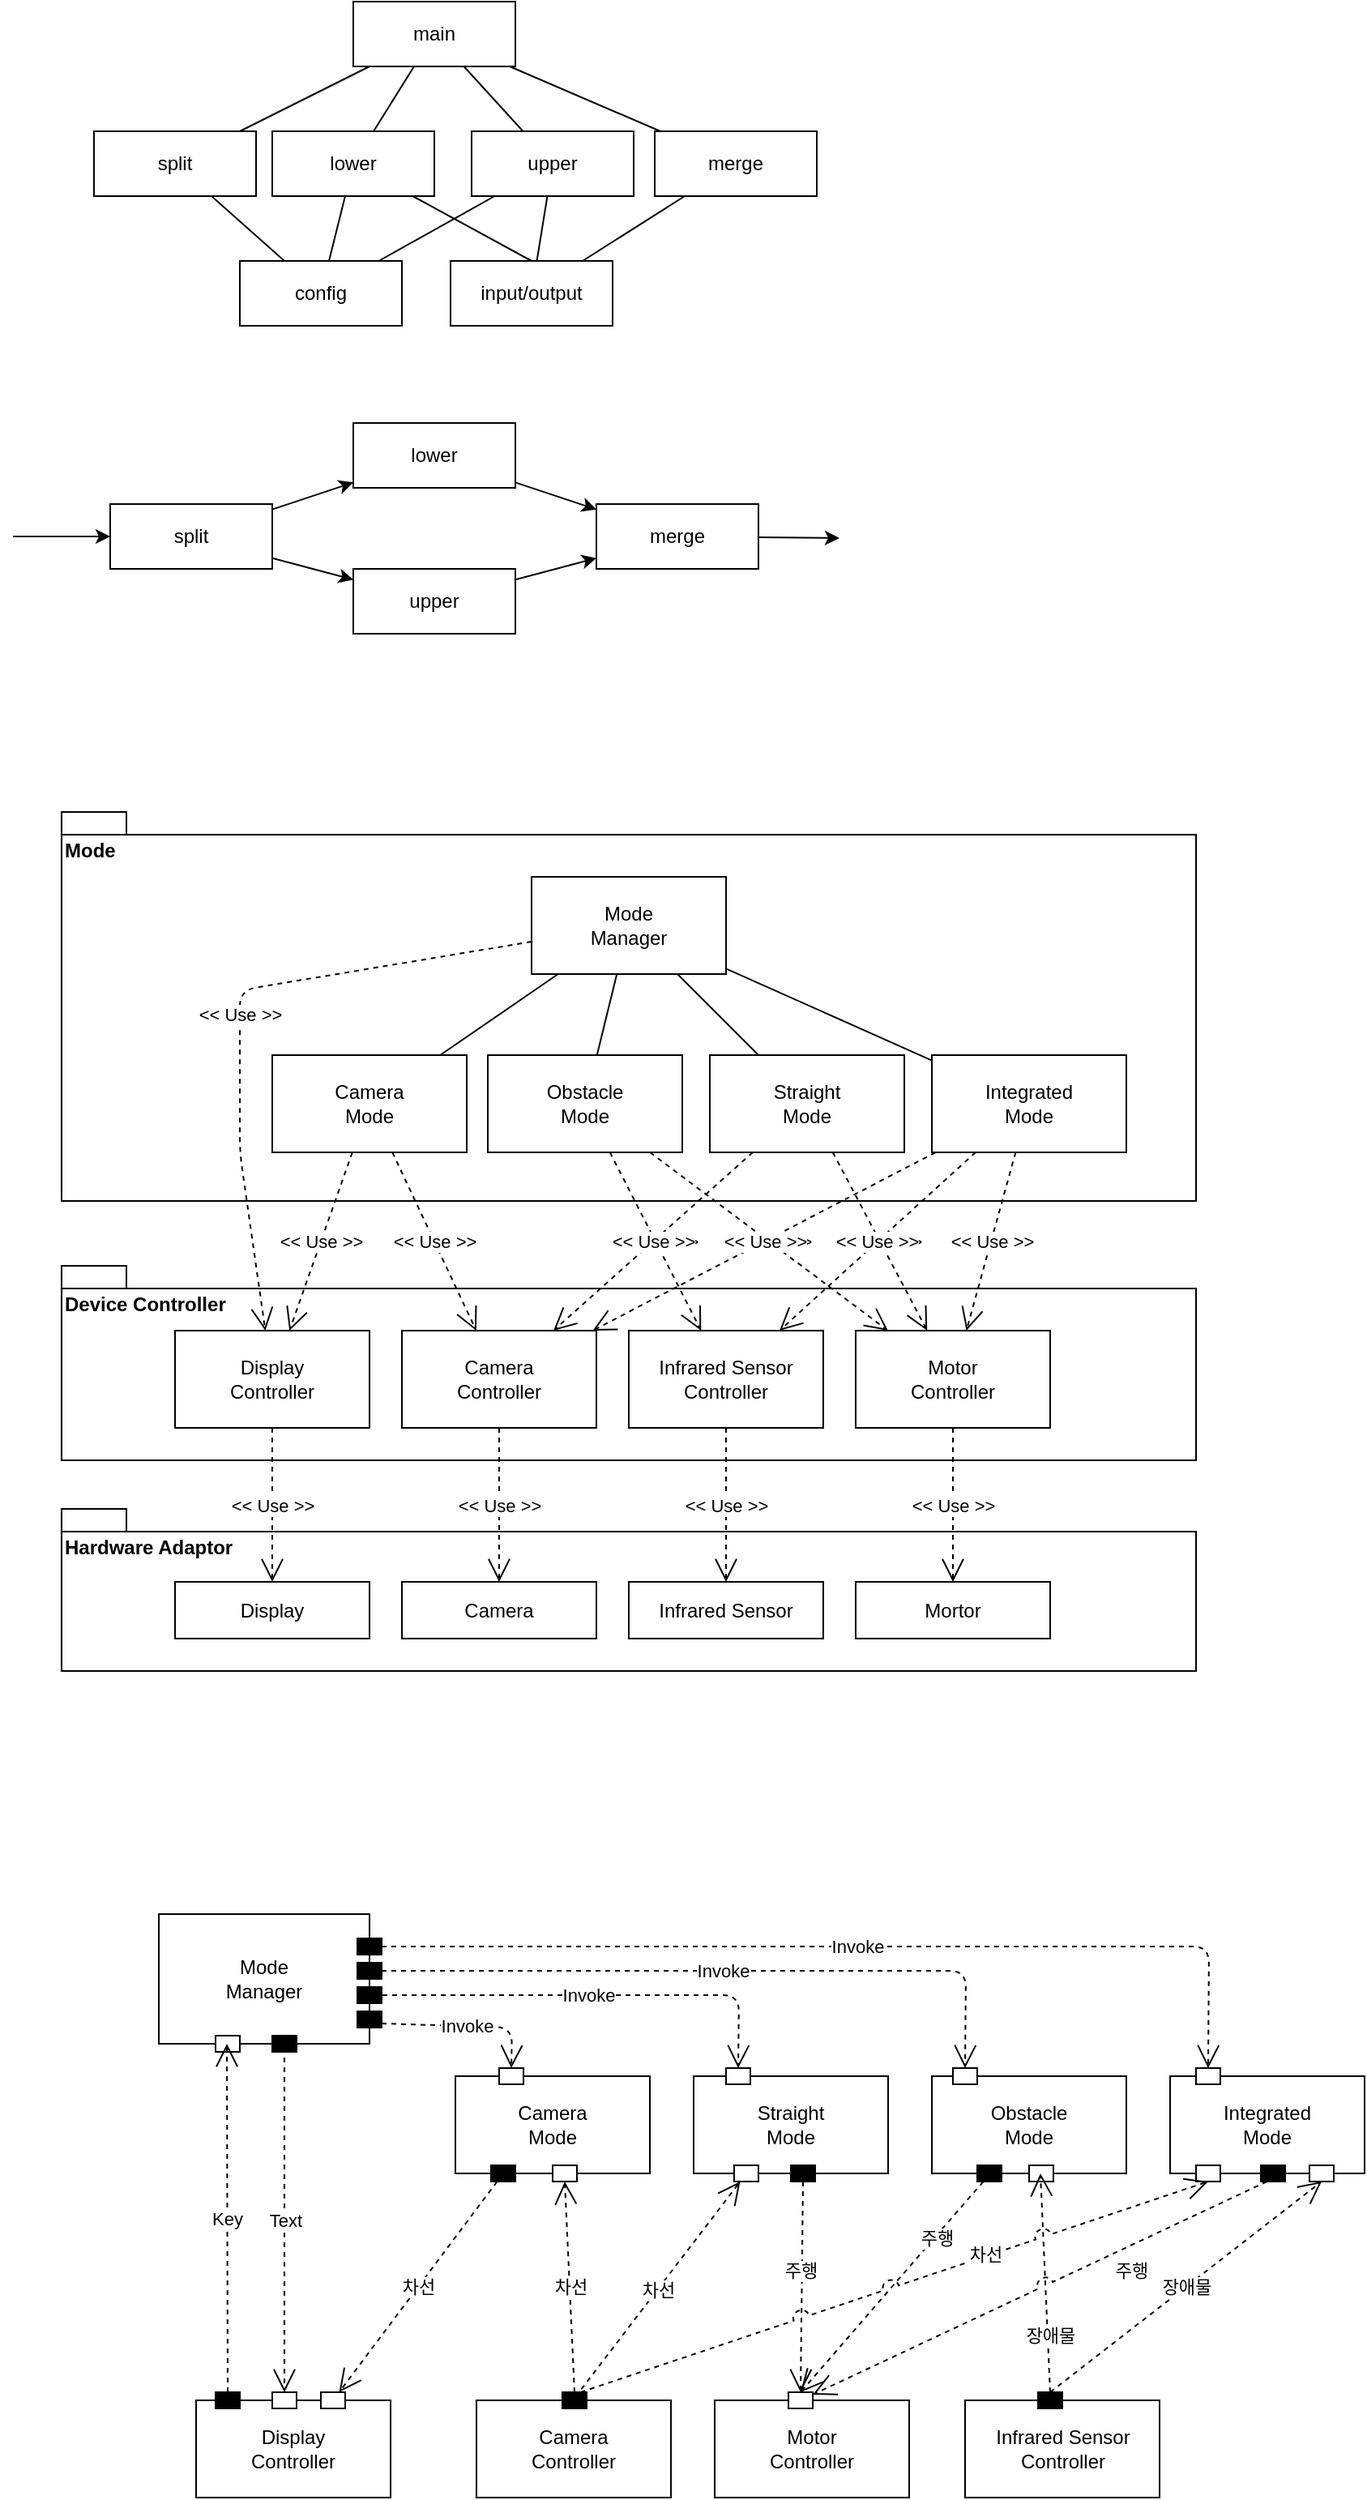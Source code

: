 <mxfile version="12.1.9" type="github" pages="1">
  <diagram id="GqkaJM9YWcRdEgWwe7jv" name="Page-1">
    <mxGraphModel dx="1005" dy="513" grid="1" gridSize="10" guides="1" tooltips="1" connect="1" arrows="1" fold="1" page="1" pageScale="1" pageWidth="827" pageHeight="1169" math="0" shadow="0">
      <root>
        <mxCell id="0"/>
        <mxCell id="1" parent="0"/>
        <mxCell id="NLvDaeGnBo0QT0uKcd2r-38" value="Mode" style="shape=folder;fontStyle=1;spacingTop=10;tabWidth=40;tabHeight=14;tabPosition=left;html=1;verticalAlign=top;align=left;" vertex="1" parent="1">
          <mxGeometry x="90" y="570" width="700" height="240" as="geometry"/>
        </mxCell>
        <mxCell id="NLvDaeGnBo0QT0uKcd2r-1" value="main" style="rounded=0;whiteSpace=wrap;html=1;" vertex="1" parent="1">
          <mxGeometry x="270" y="70" width="100" height="40" as="geometry"/>
        </mxCell>
        <mxCell id="NLvDaeGnBo0QT0uKcd2r-2" value="split" style="rounded=0;whiteSpace=wrap;html=1;" vertex="1" parent="1">
          <mxGeometry x="110" y="150" width="100" height="40" as="geometry"/>
        </mxCell>
        <mxCell id="NLvDaeGnBo0QT0uKcd2r-3" value="lower" style="rounded=0;whiteSpace=wrap;html=1;" vertex="1" parent="1">
          <mxGeometry x="220" y="150" width="100" height="40" as="geometry"/>
        </mxCell>
        <mxCell id="NLvDaeGnBo0QT0uKcd2r-4" value="upper" style="rounded=0;whiteSpace=wrap;html=1;" vertex="1" parent="1">
          <mxGeometry x="343" y="150" width="100" height="40" as="geometry"/>
        </mxCell>
        <mxCell id="NLvDaeGnBo0QT0uKcd2r-5" value="merge" style="rounded=0;whiteSpace=wrap;html=1;" vertex="1" parent="1">
          <mxGeometry x="456" y="150" width="100" height="40" as="geometry"/>
        </mxCell>
        <mxCell id="NLvDaeGnBo0QT0uKcd2r-6" value="config" style="rounded=0;whiteSpace=wrap;html=1;" vertex="1" parent="1">
          <mxGeometry x="200" y="230" width="100" height="40" as="geometry"/>
        </mxCell>
        <mxCell id="NLvDaeGnBo0QT0uKcd2r-7" value="input/output" style="rounded=0;whiteSpace=wrap;html=1;" vertex="1" parent="1">
          <mxGeometry x="330" y="230" width="100" height="40" as="geometry"/>
        </mxCell>
        <mxCell id="NLvDaeGnBo0QT0uKcd2r-12" value="" style="endArrow=none;html=1;" edge="1" parent="1" source="NLvDaeGnBo0QT0uKcd2r-2" target="NLvDaeGnBo0QT0uKcd2r-1">
          <mxGeometry width="50" height="50" relative="1" as="geometry">
            <mxPoint x="130" y="340" as="sourcePoint"/>
            <mxPoint x="180" y="290" as="targetPoint"/>
          </mxGeometry>
        </mxCell>
        <mxCell id="NLvDaeGnBo0QT0uKcd2r-13" value="" style="endArrow=none;html=1;" edge="1" parent="1" source="NLvDaeGnBo0QT0uKcd2r-3" target="NLvDaeGnBo0QT0uKcd2r-1">
          <mxGeometry width="50" height="50" relative="1" as="geometry">
            <mxPoint x="225" y="160" as="sourcePoint"/>
            <mxPoint x="295" y="120" as="targetPoint"/>
          </mxGeometry>
        </mxCell>
        <mxCell id="NLvDaeGnBo0QT0uKcd2r-14" value="" style="endArrow=none;html=1;" edge="1" parent="1" source="NLvDaeGnBo0QT0uKcd2r-4" target="NLvDaeGnBo0QT0uKcd2r-1">
          <mxGeometry width="50" height="50" relative="1" as="geometry">
            <mxPoint x="307.5" y="160" as="sourcePoint"/>
            <mxPoint x="322.5" y="120" as="targetPoint"/>
          </mxGeometry>
        </mxCell>
        <mxCell id="NLvDaeGnBo0QT0uKcd2r-15" value="" style="endArrow=none;html=1;" edge="1" parent="1" source="NLvDaeGnBo0QT0uKcd2r-5" target="NLvDaeGnBo0QT0uKcd2r-1">
          <mxGeometry width="50" height="50" relative="1" as="geometry">
            <mxPoint x="399.75" y="160" as="sourcePoint"/>
            <mxPoint x="353.25" y="120" as="targetPoint"/>
          </mxGeometry>
        </mxCell>
        <mxCell id="NLvDaeGnBo0QT0uKcd2r-16" value="" style="endArrow=none;html=1;" edge="1" parent="1" source="NLvDaeGnBo0QT0uKcd2r-5" target="NLvDaeGnBo0QT0uKcd2r-7">
          <mxGeometry width="50" height="50" relative="1" as="geometry">
            <mxPoint x="466" y="160.583" as="sourcePoint"/>
            <mxPoint x="360" y="119.417" as="targetPoint"/>
          </mxGeometry>
        </mxCell>
        <mxCell id="NLvDaeGnBo0QT0uKcd2r-17" value="" style="endArrow=none;html=1;" edge="1" parent="1" source="NLvDaeGnBo0QT0uKcd2r-4" target="NLvDaeGnBo0QT0uKcd2r-6">
          <mxGeometry width="50" height="50" relative="1" as="geometry">
            <mxPoint x="484.5" y="200" as="sourcePoint"/>
            <mxPoint x="421.5" y="240" as="targetPoint"/>
          </mxGeometry>
        </mxCell>
        <mxCell id="NLvDaeGnBo0QT0uKcd2r-18" value="" style="endArrow=none;html=1;" edge="1" parent="1" source="NLvDaeGnBo0QT0uKcd2r-2" target="NLvDaeGnBo0QT0uKcd2r-6">
          <mxGeometry width="50" height="50" relative="1" as="geometry">
            <mxPoint x="367.25" y="200" as="sourcePoint"/>
            <mxPoint x="295.75" y="240" as="targetPoint"/>
          </mxGeometry>
        </mxCell>
        <mxCell id="NLvDaeGnBo0QT0uKcd2r-19" value="" style="endArrow=none;html=1;entryX=0.5;entryY=0;entryDx=0;entryDy=0;" edge="1" parent="1" source="NLvDaeGnBo0QT0uKcd2r-3" target="NLvDaeGnBo0QT0uKcd2r-7">
          <mxGeometry width="50" height="50" relative="1" as="geometry">
            <mxPoint x="208.786" y="200" as="sourcePoint"/>
            <mxPoint x="305.75" y="250" as="targetPoint"/>
          </mxGeometry>
        </mxCell>
        <mxCell id="NLvDaeGnBo0QT0uKcd2r-20" value="" style="endArrow=none;html=1;" edge="1" parent="1" source="NLvDaeGnBo0QT0uKcd2r-4" target="NLvDaeGnBo0QT0uKcd2r-7">
          <mxGeometry width="50" height="50" relative="1" as="geometry">
            <mxPoint x="316.667" y="200" as="sourcePoint"/>
            <mxPoint x="390" y="240" as="targetPoint"/>
          </mxGeometry>
        </mxCell>
        <mxCell id="NLvDaeGnBo0QT0uKcd2r-21" value="" style="endArrow=none;html=1;" edge="1" parent="1" source="NLvDaeGnBo0QT0uKcd2r-3" target="NLvDaeGnBo0QT0uKcd2r-6">
          <mxGeometry width="50" height="50" relative="1" as="geometry">
            <mxPoint x="399.75" y="200" as="sourcePoint"/>
            <mxPoint x="393.25" y="240" as="targetPoint"/>
          </mxGeometry>
        </mxCell>
        <mxCell id="NLvDaeGnBo0QT0uKcd2r-22" value="lower" style="rounded=0;whiteSpace=wrap;html=1;" vertex="1" parent="1">
          <mxGeometry x="270" y="330" width="100" height="40" as="geometry"/>
        </mxCell>
        <mxCell id="NLvDaeGnBo0QT0uKcd2r-23" value="upper" style="rounded=0;whiteSpace=wrap;html=1;" vertex="1" parent="1">
          <mxGeometry x="270" y="420" width="100" height="40" as="geometry"/>
        </mxCell>
        <mxCell id="NLvDaeGnBo0QT0uKcd2r-24" value="split" style="rounded=0;whiteSpace=wrap;html=1;" vertex="1" parent="1">
          <mxGeometry x="120" y="380" width="100" height="40" as="geometry"/>
        </mxCell>
        <mxCell id="NLvDaeGnBo0QT0uKcd2r-25" value="merge" style="rounded=0;whiteSpace=wrap;html=1;" vertex="1" parent="1">
          <mxGeometry x="420" y="380" width="100" height="40" as="geometry"/>
        </mxCell>
        <mxCell id="NLvDaeGnBo0QT0uKcd2r-26" value="" style="endArrow=none;html=1;endFill=0;startArrow=classic;startFill=1;" edge="1" parent="1" source="NLvDaeGnBo0QT0uKcd2r-22" target="NLvDaeGnBo0QT0uKcd2r-24">
          <mxGeometry width="50" height="50" relative="1" as="geometry">
            <mxPoint x="275" y="200" as="sourcePoint"/>
            <mxPoint x="265" y="240" as="targetPoint"/>
          </mxGeometry>
        </mxCell>
        <mxCell id="NLvDaeGnBo0QT0uKcd2r-28" value="" style="endArrow=none;html=1;endFill=0;startArrow=classic;startFill=1;" edge="1" parent="1" source="NLvDaeGnBo0QT0uKcd2r-23" target="NLvDaeGnBo0QT0uKcd2r-24">
          <mxGeometry width="50" height="50" relative="1" as="geometry">
            <mxPoint x="280" y="376.667" as="sourcePoint"/>
            <mxPoint x="230" y="393.333" as="targetPoint"/>
          </mxGeometry>
        </mxCell>
        <mxCell id="NLvDaeGnBo0QT0uKcd2r-30" value="" style="endArrow=none;html=1;endFill=0;startArrow=classic;startFill=1;" edge="1" parent="1" source="NLvDaeGnBo0QT0uKcd2r-25" target="NLvDaeGnBo0QT0uKcd2r-22">
          <mxGeometry width="50" height="50" relative="1" as="geometry">
            <mxPoint x="280" y="376.667" as="sourcePoint"/>
            <mxPoint x="230" y="393.333" as="targetPoint"/>
          </mxGeometry>
        </mxCell>
        <mxCell id="NLvDaeGnBo0QT0uKcd2r-31" value="" style="endArrow=none;html=1;endFill=0;startArrow=classic;startFill=1;" edge="1" parent="1" source="NLvDaeGnBo0QT0uKcd2r-25" target="NLvDaeGnBo0QT0uKcd2r-23">
          <mxGeometry width="50" height="50" relative="1" as="geometry">
            <mxPoint x="430" y="393.333" as="sourcePoint"/>
            <mxPoint x="380" y="376.667" as="targetPoint"/>
          </mxGeometry>
        </mxCell>
        <mxCell id="NLvDaeGnBo0QT0uKcd2r-32" value="" style="endArrow=none;html=1;endFill=0;startArrow=classic;startFill=1;" edge="1" parent="1" source="NLvDaeGnBo0QT0uKcd2r-24">
          <mxGeometry width="50" height="50" relative="1" as="geometry">
            <mxPoint x="430" y="423.333" as="sourcePoint"/>
            <mxPoint x="60" y="400" as="targetPoint"/>
          </mxGeometry>
        </mxCell>
        <mxCell id="NLvDaeGnBo0QT0uKcd2r-34" value="" style="endArrow=none;html=1;endFill=0;startArrow=classic;startFill=1;" edge="1" parent="1" target="NLvDaeGnBo0QT0uKcd2r-25">
          <mxGeometry width="50" height="50" relative="1" as="geometry">
            <mxPoint x="570" y="401" as="sourcePoint"/>
            <mxPoint x="70" y="410" as="targetPoint"/>
          </mxGeometry>
        </mxCell>
        <mxCell id="NLvDaeGnBo0QT0uKcd2r-35" value="Mode&lt;br&gt;Manager" style="rounded=0;whiteSpace=wrap;html=1;" vertex="1" parent="1">
          <mxGeometry x="380" y="610" width="120" height="60" as="geometry"/>
        </mxCell>
        <mxCell id="NLvDaeGnBo0QT0uKcd2r-36" value="Camera&lt;br&gt;Mode" style="rounded=0;whiteSpace=wrap;html=1;" vertex="1" parent="1">
          <mxGeometry x="220" y="720" width="120" height="60" as="geometry"/>
        </mxCell>
        <mxCell id="NLvDaeGnBo0QT0uKcd2r-39" value="Obstacle&lt;br&gt;Mode" style="rounded=0;whiteSpace=wrap;html=1;" vertex="1" parent="1">
          <mxGeometry x="353" y="720" width="120" height="60" as="geometry"/>
        </mxCell>
        <mxCell id="NLvDaeGnBo0QT0uKcd2r-40" value="Straight&lt;br&gt;Mode" style="rounded=0;whiteSpace=wrap;html=1;" vertex="1" parent="1">
          <mxGeometry x="490" y="720" width="120" height="60" as="geometry"/>
        </mxCell>
        <mxCell id="NLvDaeGnBo0QT0uKcd2r-42" value="Integrated&lt;br&gt;Mode" style="rounded=0;whiteSpace=wrap;html=1;" vertex="1" parent="1">
          <mxGeometry x="627" y="720" width="120" height="60" as="geometry"/>
        </mxCell>
        <mxCell id="NLvDaeGnBo0QT0uKcd2r-45" value="Device Controller" style="shape=folder;fontStyle=1;spacingTop=10;tabWidth=40;tabHeight=14;tabPosition=left;html=1;verticalAlign=top;align=left;" vertex="1" parent="1">
          <mxGeometry x="90" y="850" width="700" height="120" as="geometry"/>
        </mxCell>
        <mxCell id="NLvDaeGnBo0QT0uKcd2r-46" value="Camera&lt;br&gt;Controller" style="rounded=0;whiteSpace=wrap;html=1;" vertex="1" parent="1">
          <mxGeometry x="300" y="890" width="120" height="60" as="geometry"/>
        </mxCell>
        <mxCell id="NLvDaeGnBo0QT0uKcd2r-48" value="Infrared Sensor&lt;br&gt;Controller" style="rounded=0;whiteSpace=wrap;html=1;" vertex="1" parent="1">
          <mxGeometry x="440" y="890" width="120" height="60" as="geometry"/>
        </mxCell>
        <mxCell id="NLvDaeGnBo0QT0uKcd2r-49" value="Motor&lt;br&gt;Controller" style="rounded=0;whiteSpace=wrap;html=1;" vertex="1" parent="1">
          <mxGeometry x="580" y="890" width="120" height="60" as="geometry"/>
        </mxCell>
        <mxCell id="NLvDaeGnBo0QT0uKcd2r-50" value="Display&lt;br&gt;Controller" style="rounded=0;whiteSpace=wrap;html=1;" vertex="1" parent="1">
          <mxGeometry x="160" y="890" width="120" height="60" as="geometry"/>
        </mxCell>
        <mxCell id="NLvDaeGnBo0QT0uKcd2r-51" value="Hardware Adaptor" style="shape=folder;fontStyle=1;spacingTop=10;tabWidth=40;tabHeight=14;tabPosition=left;html=1;verticalAlign=top;align=left;" vertex="1" parent="1">
          <mxGeometry x="90" y="1000" width="700" height="100" as="geometry"/>
        </mxCell>
        <mxCell id="NLvDaeGnBo0QT0uKcd2r-52" value="Display" style="rounded=0;whiteSpace=wrap;html=1;" vertex="1" parent="1">
          <mxGeometry x="160" y="1045" width="120" height="35" as="geometry"/>
        </mxCell>
        <mxCell id="NLvDaeGnBo0QT0uKcd2r-53" value="Camera" style="rounded=0;whiteSpace=wrap;html=1;" vertex="1" parent="1">
          <mxGeometry x="300" y="1045" width="120" height="35" as="geometry"/>
        </mxCell>
        <mxCell id="NLvDaeGnBo0QT0uKcd2r-54" value="Infrared Sensor" style="rounded=0;whiteSpace=wrap;html=1;" vertex="1" parent="1">
          <mxGeometry x="440" y="1045" width="120" height="35" as="geometry"/>
        </mxCell>
        <mxCell id="NLvDaeGnBo0QT0uKcd2r-55" value="Mortor" style="rounded=0;whiteSpace=wrap;html=1;" vertex="1" parent="1">
          <mxGeometry x="580" y="1045" width="120" height="35" as="geometry"/>
        </mxCell>
        <mxCell id="NLvDaeGnBo0QT0uKcd2r-56" value="&amp;lt;&amp;lt; Use &amp;gt;&amp;gt;" style="endArrow=open;endSize=12;dashed=1;html=1;" edge="1" parent="1" source="NLvDaeGnBo0QT0uKcd2r-35" target="NLvDaeGnBo0QT0uKcd2r-50">
          <mxGeometry width="160" relative="1" as="geometry">
            <mxPoint x="50" y="1080" as="sourcePoint"/>
            <mxPoint x="240" y="728.462" as="targetPoint"/>
            <Array as="points">
              <mxPoint x="200" y="680"/>
              <mxPoint x="200" y="780"/>
            </Array>
          </mxGeometry>
        </mxCell>
        <mxCell id="NLvDaeGnBo0QT0uKcd2r-62" value="&amp;lt;&amp;lt; Use &amp;gt;&amp;gt;" style="endArrow=open;endSize=12;dashed=1;html=1;" edge="1" parent="1" source="NLvDaeGnBo0QT0uKcd2r-36" target="NLvDaeGnBo0QT0uKcd2r-46">
          <mxGeometry width="160" relative="1" as="geometry">
            <mxPoint x="190" y="795" as="sourcePoint"/>
            <mxPoint x="249.13" y="880" as="targetPoint"/>
          </mxGeometry>
        </mxCell>
        <mxCell id="NLvDaeGnBo0QT0uKcd2r-63" value="&amp;lt;&amp;lt; Use &amp;gt;&amp;gt;" style="endArrow=open;endSize=12;dashed=1;html=1;" edge="1" parent="1" source="NLvDaeGnBo0QT0uKcd2r-36" target="NLvDaeGnBo0QT0uKcd2r-50">
          <mxGeometry width="160" relative="1" as="geometry">
            <mxPoint x="336.552" y="795" as="sourcePoint"/>
            <mxPoint x="383.448" y="880" as="targetPoint"/>
          </mxGeometry>
        </mxCell>
        <mxCell id="NLvDaeGnBo0QT0uKcd2r-65" value="&amp;lt;&amp;lt; Use &amp;gt;&amp;gt;" style="endArrow=open;endSize=12;dashed=1;html=1;" edge="1" parent="1" source="NLvDaeGnBo0QT0uKcd2r-39" target="NLvDaeGnBo0QT0uKcd2r-48">
          <mxGeometry width="160" relative="1" as="geometry">
            <mxPoint x="411.683" y="795" as="sourcePoint"/>
            <mxPoint x="290.345" y="890" as="targetPoint"/>
          </mxGeometry>
        </mxCell>
        <mxCell id="NLvDaeGnBo0QT0uKcd2r-66" value="&amp;lt;&amp;lt; Use &amp;gt;&amp;gt;" style="endArrow=open;endSize=12;dashed=1;html=1;" edge="1" parent="1" source="NLvDaeGnBo0QT0uKcd2r-40" target="NLvDaeGnBo0QT0uKcd2r-49">
          <mxGeometry width="160" relative="1" as="geometry">
            <mxPoint x="466.552" y="795" as="sourcePoint"/>
            <mxPoint x="513.448" y="880" as="targetPoint"/>
          </mxGeometry>
        </mxCell>
        <mxCell id="NLvDaeGnBo0QT0uKcd2r-67" value="&amp;lt;&amp;lt; Use &amp;gt;&amp;gt;" style="endArrow=open;endSize=12;dashed=1;html=1;" edge="1" parent="1" source="NLvDaeGnBo0QT0uKcd2r-39" target="NLvDaeGnBo0QT0uKcd2r-49">
          <mxGeometry width="160" relative="1" as="geometry">
            <mxPoint x="596.552" y="795" as="sourcePoint"/>
            <mxPoint x="643.448" y="880" as="targetPoint"/>
          </mxGeometry>
        </mxCell>
        <mxCell id="NLvDaeGnBo0QT0uKcd2r-68" value="" style="endArrow=none;html=1;" edge="1" parent="1" source="NLvDaeGnBo0QT0uKcd2r-36" target="NLvDaeGnBo0QT0uKcd2r-35">
          <mxGeometry width="50" height="50" relative="1" as="geometry">
            <mxPoint x="50" y="1130" as="sourcePoint"/>
            <mxPoint x="100" y="1080" as="targetPoint"/>
          </mxGeometry>
        </mxCell>
        <mxCell id="NLvDaeGnBo0QT0uKcd2r-69" value="" style="endArrow=none;html=1;" edge="1" parent="1" source="NLvDaeGnBo0QT0uKcd2r-39" target="NLvDaeGnBo0QT0uKcd2r-35">
          <mxGeometry width="50" height="50" relative="1" as="geometry">
            <mxPoint x="353.913" y="735" as="sourcePoint"/>
            <mxPoint x="416.087" y="680" as="targetPoint"/>
          </mxGeometry>
        </mxCell>
        <mxCell id="NLvDaeGnBo0QT0uKcd2r-70" value="" style="endArrow=none;html=1;" edge="1" parent="1" source="NLvDaeGnBo0QT0uKcd2r-40" target="NLvDaeGnBo0QT0uKcd2r-35">
          <mxGeometry width="50" height="50" relative="1" as="geometry">
            <mxPoint x="450" y="735" as="sourcePoint"/>
            <mxPoint x="450" y="680" as="targetPoint"/>
          </mxGeometry>
        </mxCell>
        <mxCell id="NLvDaeGnBo0QT0uKcd2r-71" value="" style="endArrow=none;html=1;" edge="1" parent="1" source="NLvDaeGnBo0QT0uKcd2r-42" target="NLvDaeGnBo0QT0uKcd2r-35">
          <mxGeometry width="50" height="50" relative="1" as="geometry">
            <mxPoint x="546.087" y="735" as="sourcePoint"/>
            <mxPoint x="483.913" y="680" as="targetPoint"/>
          </mxGeometry>
        </mxCell>
        <mxCell id="NLvDaeGnBo0QT0uKcd2r-72" value="&amp;lt;&amp;lt; Use &amp;gt;&amp;gt;" style="endArrow=open;endSize=12;dashed=1;html=1;" edge="1" parent="1" source="NLvDaeGnBo0QT0uKcd2r-40" target="NLvDaeGnBo0QT0uKcd2r-46">
          <mxGeometry width="160" relative="1" as="geometry">
            <mxPoint x="578" y="790" as="sourcePoint"/>
            <mxPoint x="632" y="880" as="targetPoint"/>
          </mxGeometry>
        </mxCell>
        <mxCell id="NLvDaeGnBo0QT0uKcd2r-73" value="&amp;lt;&amp;lt; Use &amp;gt;&amp;gt;" style="endArrow=open;endSize=12;dashed=1;html=1;" edge="1" parent="1" source="NLvDaeGnBo0QT0uKcd2r-42" target="NLvDaeGnBo0QT0uKcd2r-46">
          <mxGeometry width="160" relative="1" as="geometry">
            <mxPoint x="522" y="790" as="sourcePoint"/>
            <mxPoint x="408" y="880" as="targetPoint"/>
          </mxGeometry>
        </mxCell>
        <mxCell id="NLvDaeGnBo0QT0uKcd2r-74" value="&amp;lt;&amp;lt; Use &amp;gt;&amp;gt;" style="endArrow=open;endSize=12;dashed=1;html=1;" edge="1" parent="1" source="NLvDaeGnBo0QT0uKcd2r-42" target="NLvDaeGnBo0QT0uKcd2r-48">
          <mxGeometry width="160" relative="1" as="geometry">
            <mxPoint x="637" y="787.523" as="sourcePoint"/>
            <mxPoint x="430" y="882.477" as="targetPoint"/>
          </mxGeometry>
        </mxCell>
        <mxCell id="NLvDaeGnBo0QT0uKcd2r-75" value="&amp;lt;&amp;lt; Use &amp;gt;&amp;gt;" style="endArrow=open;endSize=12;dashed=1;html=1;" edge="1" parent="1" source="NLvDaeGnBo0QT0uKcd2r-42" target="NLvDaeGnBo0QT0uKcd2r-49">
          <mxGeometry width="160" relative="1" as="geometry">
            <mxPoint x="659.6" y="790" as="sourcePoint"/>
            <mxPoint x="547.4" y="880" as="targetPoint"/>
          </mxGeometry>
        </mxCell>
        <mxCell id="NLvDaeGnBo0QT0uKcd2r-76" value="&amp;lt;&amp;lt; Use &amp;gt;&amp;gt;" style="endArrow=open;endSize=12;dashed=1;html=1;" edge="1" parent="1" source="NLvDaeGnBo0QT0uKcd2r-50" target="NLvDaeGnBo0QT0uKcd2r-52">
          <mxGeometry width="160" relative="1" as="geometry">
            <mxPoint x="278" y="810" as="sourcePoint"/>
            <mxPoint x="242" y="900" as="targetPoint"/>
          </mxGeometry>
        </mxCell>
        <mxCell id="NLvDaeGnBo0QT0uKcd2r-77" value="&amp;lt;&amp;lt; Use &amp;gt;&amp;gt;" style="endArrow=open;endSize=12;dashed=1;html=1;" edge="1" parent="1" source="NLvDaeGnBo0QT0uKcd2r-46" target="NLvDaeGnBo0QT0uKcd2r-53">
          <mxGeometry width="160" relative="1" as="geometry">
            <mxPoint x="230" y="960" as="sourcePoint"/>
            <mxPoint x="230" y="1045" as="targetPoint"/>
          </mxGeometry>
        </mxCell>
        <mxCell id="NLvDaeGnBo0QT0uKcd2r-78" value="&amp;lt;&amp;lt; Use &amp;gt;&amp;gt;" style="endArrow=open;endSize=12;dashed=1;html=1;" edge="1" parent="1" source="NLvDaeGnBo0QT0uKcd2r-48" target="NLvDaeGnBo0QT0uKcd2r-54">
          <mxGeometry width="160" relative="1" as="geometry">
            <mxPoint x="370" y="960" as="sourcePoint"/>
            <mxPoint x="370" y="1045" as="targetPoint"/>
          </mxGeometry>
        </mxCell>
        <mxCell id="NLvDaeGnBo0QT0uKcd2r-79" value="&amp;lt;&amp;lt; Use &amp;gt;&amp;gt;" style="endArrow=open;endSize=12;dashed=1;html=1;" edge="1" parent="1" source="NLvDaeGnBo0QT0uKcd2r-49" target="NLvDaeGnBo0QT0uKcd2r-55">
          <mxGeometry width="160" relative="1" as="geometry">
            <mxPoint x="510" y="960" as="sourcePoint"/>
            <mxPoint x="510" y="1045" as="targetPoint"/>
          </mxGeometry>
        </mxCell>
        <mxCell id="NLvDaeGnBo0QT0uKcd2r-80" value="Mode&lt;br&gt;Manager" style="rounded=0;whiteSpace=wrap;html=1;" vertex="1" parent="1">
          <mxGeometry x="150" y="1250" width="130" height="80" as="geometry"/>
        </mxCell>
        <mxCell id="NLvDaeGnBo0QT0uKcd2r-81" value="Camera&lt;br&gt;Mode" style="rounded=0;whiteSpace=wrap;html=1;" vertex="1" parent="1">
          <mxGeometry x="333" y="1350" width="120" height="60" as="geometry"/>
        </mxCell>
        <mxCell id="NLvDaeGnBo0QT0uKcd2r-82" value="Obstacle&lt;br&gt;Mode" style="rounded=0;whiteSpace=wrap;html=1;" vertex="1" parent="1">
          <mxGeometry x="627" y="1350" width="120" height="60" as="geometry"/>
        </mxCell>
        <mxCell id="NLvDaeGnBo0QT0uKcd2r-83" value="Straight&lt;br&gt;Mode" style="rounded=0;whiteSpace=wrap;html=1;" vertex="1" parent="1">
          <mxGeometry x="480" y="1350" width="120" height="60" as="geometry"/>
        </mxCell>
        <mxCell id="NLvDaeGnBo0QT0uKcd2r-84" value="Integrated&lt;br&gt;Mode" style="rounded=0;whiteSpace=wrap;html=1;" vertex="1" parent="1">
          <mxGeometry x="774" y="1350" width="120" height="60" as="geometry"/>
        </mxCell>
        <mxCell id="NLvDaeGnBo0QT0uKcd2r-85" value="Camera&lt;br&gt;Controller" style="rounded=0;whiteSpace=wrap;html=1;" vertex="1" parent="1">
          <mxGeometry x="346" y="1550" width="120" height="60" as="geometry"/>
        </mxCell>
        <mxCell id="NLvDaeGnBo0QT0uKcd2r-86" value="Infrared Sensor&lt;br&gt;Controller" style="rounded=0;whiteSpace=wrap;html=1;" vertex="1" parent="1">
          <mxGeometry x="647.5" y="1550" width="120" height="60" as="geometry"/>
        </mxCell>
        <mxCell id="NLvDaeGnBo0QT0uKcd2r-87" value="Motor&lt;br&gt;Controller" style="rounded=0;whiteSpace=wrap;html=1;" vertex="1" parent="1">
          <mxGeometry x="493" y="1550" width="120" height="60" as="geometry"/>
        </mxCell>
        <mxCell id="NLvDaeGnBo0QT0uKcd2r-88" value="Display&lt;br&gt;Controller" style="rounded=0;whiteSpace=wrap;html=1;" vertex="1" parent="1">
          <mxGeometry x="173" y="1550" width="120" height="60" as="geometry"/>
        </mxCell>
        <mxCell id="NLvDaeGnBo0QT0uKcd2r-89" value="" style="html=1;align=left;" vertex="1" parent="1">
          <mxGeometry x="220" y="1545" width="15" height="10" as="geometry"/>
        </mxCell>
        <mxCell id="NLvDaeGnBo0QT0uKcd2r-90" value="" style="html=1;align=left;" vertex="1" parent="1">
          <mxGeometry x="250" y="1545" width="15" height="10" as="geometry"/>
        </mxCell>
        <mxCell id="NLvDaeGnBo0QT0uKcd2r-91" value="" style="html=1;align=left;fillColor=#000000;" vertex="1" parent="1">
          <mxGeometry x="185" y="1545" width="15" height="10" as="geometry"/>
        </mxCell>
        <mxCell id="NLvDaeGnBo0QT0uKcd2r-92" value="" style="html=1;align=left;" vertex="1" parent="1">
          <mxGeometry x="185" y="1325" width="15" height="10" as="geometry"/>
        </mxCell>
        <mxCell id="NLvDaeGnBo0QT0uKcd2r-93" value="" style="html=1;align=left;" vertex="1" parent="1">
          <mxGeometry x="360" y="1345" width="15" height="10" as="geometry"/>
        </mxCell>
        <mxCell id="NLvDaeGnBo0QT0uKcd2r-94" value="Key" style="endArrow=open;endSize=12;dashed=1;html=1;exitX=0.5;exitY=0;exitDx=0;exitDy=0;" edge="1" parent="1" source="NLvDaeGnBo0QT0uKcd2r-91">
          <mxGeometry width="160" relative="1" as="geometry">
            <mxPoint x="205" y="1243.5" as="sourcePoint"/>
            <mxPoint x="192" y="1330" as="targetPoint"/>
          </mxGeometry>
        </mxCell>
        <mxCell id="NLvDaeGnBo0QT0uKcd2r-95" value="Text" style="endArrow=open;endSize=12;dashed=1;html=1;exitX=0.5;exitY=0.75;exitDx=0;exitDy=0;entryX=0.5;entryY=0;entryDx=0;entryDy=0;exitPerimeter=0;" edge="1" parent="1" source="NLvDaeGnBo0QT0uKcd2r-96" target="NLvDaeGnBo0QT0uKcd2r-89">
          <mxGeometry width="160" relative="1" as="geometry">
            <mxPoint x="290" y="1480" as="sourcePoint"/>
            <mxPoint x="400" y="1470" as="targetPoint"/>
          </mxGeometry>
        </mxCell>
        <mxCell id="NLvDaeGnBo0QT0uKcd2r-96" value="" style="html=1;align=left;fillColor=#000000;" vertex="1" parent="1">
          <mxGeometry x="220" y="1325" width="15" height="10" as="geometry"/>
        </mxCell>
        <mxCell id="NLvDaeGnBo0QT0uKcd2r-97" value="차선" style="endArrow=open;endSize=12;dashed=1;html=1;exitX=0.25;exitY=1;exitDx=0;exitDy=0;entryX=0.75;entryY=0;entryDx=0;entryDy=0;" edge="1" parent="1" source="NLvDaeGnBo0QT0uKcd2r-111" target="NLvDaeGnBo0QT0uKcd2r-90">
          <mxGeometry width="160" relative="1" as="geometry">
            <mxPoint x="350" y="1460" as="sourcePoint"/>
            <mxPoint x="250" y="1520" as="targetPoint"/>
          </mxGeometry>
        </mxCell>
        <mxCell id="NLvDaeGnBo0QT0uKcd2r-98" value="" style="html=1;align=left;" vertex="1" parent="1">
          <mxGeometry x="500" y="1345" width="15" height="10" as="geometry"/>
        </mxCell>
        <mxCell id="NLvDaeGnBo0QT0uKcd2r-99" value="" style="html=1;align=left;" vertex="1" parent="1">
          <mxGeometry x="640" y="1345" width="15" height="10" as="geometry"/>
        </mxCell>
        <mxCell id="NLvDaeGnBo0QT0uKcd2r-100" value="" style="html=1;align=left;" vertex="1" parent="1">
          <mxGeometry x="790" y="1345" width="15" height="10" as="geometry"/>
        </mxCell>
        <mxCell id="NLvDaeGnBo0QT0uKcd2r-105" style="edgeStyle=orthogonalEdgeStyle;rounded=0;orthogonalLoop=1;jettySize=auto;html=1;exitX=0.5;exitY=0;exitDx=0;exitDy=0;entryX=1;entryY=0.75;entryDx=0;entryDy=0;startArrow=classic;startFill=1;endArrow=none;endFill=0;" edge="1" parent="1" source="NLvDaeGnBo0QT0uKcd2r-101" target="NLvDaeGnBo0QT0uKcd2r-80">
          <mxGeometry relative="1" as="geometry"/>
        </mxCell>
        <mxCell id="NLvDaeGnBo0QT0uKcd2r-101" value="" style="html=1;align=left;fillColor=#000000;" vertex="1" parent="1">
          <mxGeometry x="272.5" y="1310" width="15" height="10" as="geometry"/>
        </mxCell>
        <mxCell id="NLvDaeGnBo0QT0uKcd2r-103" value="Invoke" style="endArrow=open;endSize=12;dashed=1;html=1;exitX=1;exitY=0.75;exitDx=0;exitDy=0;entryX=0.5;entryY=0;entryDx=0;entryDy=0;" edge="1" parent="1" source="NLvDaeGnBo0QT0uKcd2r-101" target="NLvDaeGnBo0QT0uKcd2r-93">
          <mxGeometry width="160" relative="1" as="geometry">
            <mxPoint x="403" y="1420" as="sourcePoint"/>
            <mxPoint x="271.25" y="1525" as="targetPoint"/>
            <Array as="points">
              <mxPoint x="368" y="1320"/>
            </Array>
          </mxGeometry>
        </mxCell>
        <mxCell id="NLvDaeGnBo0QT0uKcd2r-104" value="Invoke" style="endArrow=open;endSize=12;dashed=1;html=1;entryX=0.5;entryY=0;entryDx=0;entryDy=0;" edge="1" parent="1" target="NLvDaeGnBo0QT0uKcd2r-98">
          <mxGeometry width="160" relative="1" as="geometry">
            <mxPoint x="276" y="1300" as="sourcePoint"/>
            <mxPoint x="377.5" y="1355" as="targetPoint"/>
            <Array as="points">
              <mxPoint x="508" y="1300"/>
            </Array>
          </mxGeometry>
        </mxCell>
        <mxCell id="NLvDaeGnBo0QT0uKcd2r-106" value="" style="html=1;align=left;fillColor=#000000;" vertex="1" parent="1">
          <mxGeometry x="272.5" y="1295" width="15" height="10" as="geometry"/>
        </mxCell>
        <mxCell id="NLvDaeGnBo0QT0uKcd2r-107" value="" style="html=1;align=left;fillColor=#000000;" vertex="1" parent="1">
          <mxGeometry x="272.5" y="1280" width="15" height="10" as="geometry"/>
        </mxCell>
        <mxCell id="NLvDaeGnBo0QT0uKcd2r-108" value="" style="html=1;align=left;fillColor=#000000;" vertex="1" parent="1">
          <mxGeometry x="272.5" y="1265" width="15" height="10" as="geometry"/>
        </mxCell>
        <mxCell id="NLvDaeGnBo0QT0uKcd2r-109" value="Invoke" style="endArrow=open;endSize=12;dashed=1;html=1;entryX=0.5;entryY=0;entryDx=0;entryDy=0;exitX=1;exitY=0.5;exitDx=0;exitDy=0;" edge="1" parent="1" source="NLvDaeGnBo0QT0uKcd2r-107" target="NLvDaeGnBo0QT0uKcd2r-99">
          <mxGeometry width="160" relative="1" as="geometry">
            <mxPoint x="286" y="1310" as="sourcePoint"/>
            <mxPoint x="517.5" y="1355" as="targetPoint"/>
            <Array as="points">
              <mxPoint x="648" y="1285"/>
            </Array>
          </mxGeometry>
        </mxCell>
        <mxCell id="NLvDaeGnBo0QT0uKcd2r-110" value="Invoke" style="endArrow=open;endSize=12;dashed=1;html=1;entryX=0.5;entryY=0;entryDx=0;entryDy=0;exitX=1;exitY=0.5;exitDx=0;exitDy=0;" edge="1" parent="1" source="NLvDaeGnBo0QT0uKcd2r-108" target="NLvDaeGnBo0QT0uKcd2r-100">
          <mxGeometry width="160" relative="1" as="geometry">
            <mxPoint x="297.5" y="1295" as="sourcePoint"/>
            <mxPoint x="657.5" y="1355" as="targetPoint"/>
            <Array as="points">
              <mxPoint x="798" y="1270"/>
            </Array>
          </mxGeometry>
        </mxCell>
        <mxCell id="NLvDaeGnBo0QT0uKcd2r-111" value="" style="html=1;align=left;fillColor=#000000;" vertex="1" parent="1">
          <mxGeometry x="355" y="1405" width="15" height="10" as="geometry"/>
        </mxCell>
        <mxCell id="NLvDaeGnBo0QT0uKcd2r-112" value="" style="html=1;align=left;fillColor=#000000;" vertex="1" parent="1">
          <mxGeometry x="399" y="1545" width="15" height="10" as="geometry"/>
        </mxCell>
        <mxCell id="NLvDaeGnBo0QT0uKcd2r-113" value="" style="html=1;align=left;" vertex="1" parent="1">
          <mxGeometry x="393" y="1405" width="15" height="10" as="geometry"/>
        </mxCell>
        <mxCell id="NLvDaeGnBo0QT0uKcd2r-114" value="차선" style="endArrow=open;endSize=12;dashed=1;html=1;exitX=0.5;exitY=0;exitDx=0;exitDy=0;entryX=0.5;entryY=1;entryDx=0;entryDy=0;" edge="1" parent="1" source="NLvDaeGnBo0QT0uKcd2r-112" target="NLvDaeGnBo0QT0uKcd2r-113">
          <mxGeometry width="160" relative="1" as="geometry">
            <mxPoint x="368.75" y="1425" as="sourcePoint"/>
            <mxPoint x="271.25" y="1525" as="targetPoint"/>
          </mxGeometry>
        </mxCell>
        <mxCell id="NLvDaeGnBo0QT0uKcd2r-115" value="" style="html=1;align=left;fillColor=#000000;" vertex="1" parent="1">
          <mxGeometry x="692.5" y="1545" width="15" height="10" as="geometry"/>
        </mxCell>
        <mxCell id="NLvDaeGnBo0QT0uKcd2r-116" value="" style="html=1;align=left;" vertex="1" parent="1">
          <mxGeometry x="538.5" y="1545" width="15" height="10" as="geometry"/>
        </mxCell>
        <mxCell id="NLvDaeGnBo0QT0uKcd2r-117" value="" style="html=1;align=left;" vertex="1" parent="1">
          <mxGeometry x="687" y="1405" width="15" height="10" as="geometry"/>
        </mxCell>
        <mxCell id="NLvDaeGnBo0QT0uKcd2r-119" value="차선" style="endArrow=open;endSize=12;dashed=1;html=1;entryX=0.25;entryY=1;entryDx=0;entryDy=0;" edge="1" parent="1" target="NLvDaeGnBo0QT0uKcd2r-120">
          <mxGeometry width="160" relative="1" as="geometry">
            <mxPoint x="407" y="1548" as="sourcePoint"/>
            <mxPoint x="510" y="1440" as="targetPoint"/>
          </mxGeometry>
        </mxCell>
        <mxCell id="NLvDaeGnBo0QT0uKcd2r-120" value="" style="html=1;align=left;" vertex="1" parent="1">
          <mxGeometry x="505" y="1405" width="15" height="10" as="geometry"/>
        </mxCell>
        <mxCell id="NLvDaeGnBo0QT0uKcd2r-121" value="" style="html=1;align=left;fillColor=#000000;" vertex="1" parent="1">
          <mxGeometry x="540" y="1405" width="15" height="10" as="geometry"/>
        </mxCell>
        <mxCell id="NLvDaeGnBo0QT0uKcd2r-122" value="주행" style="endArrow=open;endSize=12;dashed=1;html=1;exitX=0.5;exitY=1;exitDx=0;exitDy=0;entryX=0.5;entryY=0;entryDx=0;entryDy=0;" edge="1" parent="1" source="NLvDaeGnBo0QT0uKcd2r-121" target="NLvDaeGnBo0QT0uKcd2r-116">
          <mxGeometry x="-0.154" y="-1" width="160" relative="1" as="geometry">
            <mxPoint x="418" y="1527.5" as="sourcePoint"/>
            <mxPoint x="518.75" y="1425" as="targetPoint"/>
            <mxPoint as="offset"/>
          </mxGeometry>
        </mxCell>
        <mxCell id="NLvDaeGnBo0QT0uKcd2r-124" value="장애물" style="endArrow=open;endSize=12;dashed=1;html=1;exitX=0.5;exitY=0;exitDx=0;exitDy=0;entryX=0.467;entryY=0.5;entryDx=0;entryDy=0;entryPerimeter=0;" edge="1" parent="1" source="NLvDaeGnBo0QT0uKcd2r-115" target="NLvDaeGnBo0QT0uKcd2r-117">
          <mxGeometry x="-0.482" y="-2" width="160" relative="1" as="geometry">
            <mxPoint x="418" y="1527.5" as="sourcePoint"/>
            <mxPoint x="518.75" y="1425" as="targetPoint"/>
            <mxPoint as="offset"/>
          </mxGeometry>
        </mxCell>
        <mxCell id="NLvDaeGnBo0QT0uKcd2r-125" value="" style="html=1;align=left;fillColor=#000000;" vertex="1" parent="1">
          <mxGeometry x="655" y="1405" width="15" height="10" as="geometry"/>
        </mxCell>
        <mxCell id="NLvDaeGnBo0QT0uKcd2r-126" value="주행" style="endArrow=open;endSize=12;dashed=1;html=1;exitX=0.25;exitY=1;exitDx=0;exitDy=0;entryX=0.5;entryY=0;entryDx=0;entryDy=0;" edge="1" parent="1" source="NLvDaeGnBo0QT0uKcd2r-125" target="NLvDaeGnBo0QT0uKcd2r-116">
          <mxGeometry x="-0.474" y="1" width="160" relative="1" as="geometry">
            <mxPoint x="557.5" y="1425" as="sourcePoint"/>
            <mxPoint x="550" y="1525" as="targetPoint"/>
            <mxPoint as="offset"/>
          </mxGeometry>
        </mxCell>
        <mxCell id="NLvDaeGnBo0QT0uKcd2r-127" value="" style="html=1;align=left;" vertex="1" parent="1">
          <mxGeometry x="790" y="1405" width="15" height="10" as="geometry"/>
        </mxCell>
        <mxCell id="NLvDaeGnBo0QT0uKcd2r-128" value="" style="html=1;align=left;" vertex="1" parent="1">
          <mxGeometry x="860" y="1405" width="15" height="10" as="geometry"/>
        </mxCell>
        <mxCell id="NLvDaeGnBo0QT0uKcd2r-132" value="" style="html=1;align=left;fillColor=#000000;" vertex="1" parent="1">
          <mxGeometry x="830" y="1405" width="15" height="10" as="geometry"/>
        </mxCell>
        <mxCell id="NLvDaeGnBo0QT0uKcd2r-133" value="장애물" style="endArrow=open;endSize=12;dashed=1;html=1;exitX=0.5;exitY=0;exitDx=0;exitDy=0;entryX=0.5;entryY=1;entryDx=0;entryDy=0;" edge="1" parent="1" source="NLvDaeGnBo0QT0uKcd2r-115" target="NLvDaeGnBo0QT0uKcd2r-128">
          <mxGeometry width="160" relative="1" as="geometry">
            <mxPoint x="704" y="1525" as="sourcePoint"/>
            <mxPoint x="704.005" y="1420" as="targetPoint"/>
          </mxGeometry>
        </mxCell>
        <mxCell id="NLvDaeGnBo0QT0uKcd2r-134" value="차선" style="endArrow=open;endSize=12;dashed=1;html=1;entryX=0.5;entryY=1;entryDx=0;entryDy=0;jumpStyle=arc;jumpSize=10;exitX=0.75;exitY=0;exitDx=0;exitDy=0;" edge="1" parent="1" source="NLvDaeGnBo0QT0uKcd2r-112" target="NLvDaeGnBo0QT0uKcd2r-127">
          <mxGeometry x="0.292" y="1" width="160" relative="1" as="geometry">
            <mxPoint x="401" y="1520" as="sourcePoint"/>
            <mxPoint x="877.5" y="1425" as="targetPoint"/>
            <mxPoint as="offset"/>
          </mxGeometry>
        </mxCell>
        <mxCell id="NLvDaeGnBo0QT0uKcd2r-138" value="주행" style="endArrow=open;endSize=12;dashed=1;html=1;exitX=0.25;exitY=1;exitDx=0;exitDy=0;jumpStyle=arc;jumpSize=10;" edge="1" parent="1" source="NLvDaeGnBo0QT0uKcd2r-132" target="NLvDaeGnBo0QT0uKcd2r-116">
          <mxGeometry x="-0.359" y="14" width="160" relative="1" as="geometry">
            <mxPoint x="668.75" y="1425" as="sourcePoint"/>
            <mxPoint x="550" y="1525" as="targetPoint"/>
            <mxPoint as="offset"/>
          </mxGeometry>
        </mxCell>
      </root>
    </mxGraphModel>
  </diagram>
</mxfile>
